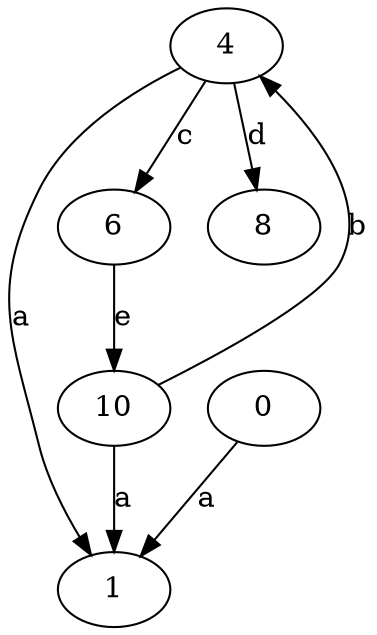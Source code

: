 strict digraph  {
1;
4;
0;
6;
8;
10;
4 -> 1  [label=a];
4 -> 6  [label=c];
4 -> 8  [label=d];
0 -> 1  [label=a];
6 -> 10  [label=e];
10 -> 1  [label=a];
10 -> 4  [label=b];
}
